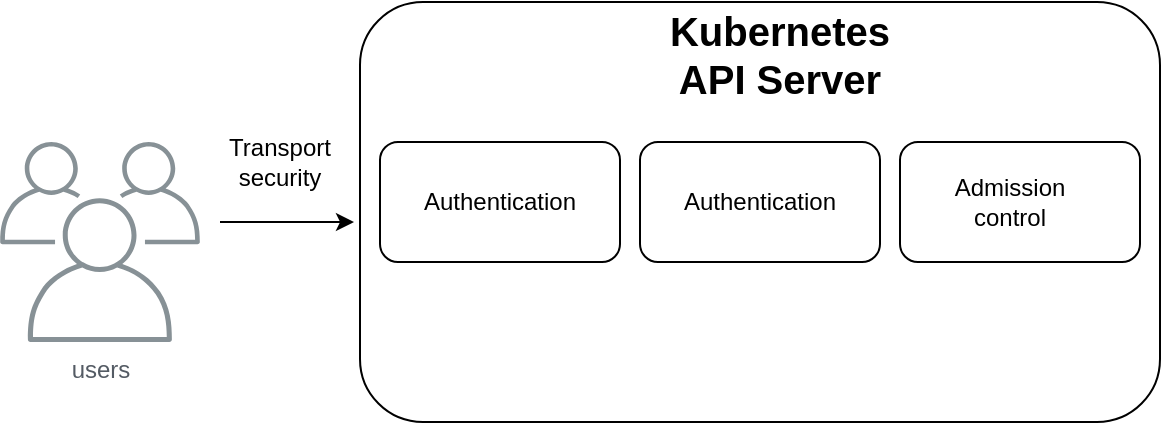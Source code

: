 <mxfile version="13.1.2" type="device"><diagram id="COZGPbvxY089xRIl1NpM" name="Page-1"><mxGraphModel dx="981" dy="479" grid="1" gridSize="10" guides="1" tooltips="1" connect="1" arrows="1" fold="1" page="1" pageScale="1" pageWidth="850" pageHeight="1100" math="0" shadow="0"><root><mxCell id="0"/><mxCell id="1" parent="0"/><mxCell id="z2TlsD9UdZSn6yvmVYmL-17" value="" style="rounded=1;whiteSpace=wrap;html=1;" vertex="1" parent="1"><mxGeometry x="250" y="210" width="400" height="210" as="geometry"/></mxCell><mxCell id="z2TlsD9UdZSn6yvmVYmL-15" value="users" style="outlineConnect=0;gradientColor=none;fontColor=#545B64;strokeColor=none;fillColor=#879196;dashed=0;verticalLabelPosition=bottom;verticalAlign=top;align=center;html=1;fontSize=12;fontStyle=0;aspect=fixed;shape=mxgraph.aws4.illustration_users;pointerEvents=1" vertex="1" parent="1"><mxGeometry x="70" y="280" width="100" height="100" as="geometry"/></mxCell><mxCell id="z2TlsD9UdZSn6yvmVYmL-18" value="&lt;b&gt;&lt;font style=&quot;font-size: 20px&quot;&gt;Kubernetes API Server&lt;/font&gt;&lt;/b&gt;" style="text;html=1;strokeColor=none;fillColor=none;align=center;verticalAlign=middle;whiteSpace=wrap;rounded=0;" vertex="1" parent="1"><mxGeometry x="400" y="220" width="120" height="31" as="geometry"/></mxCell><mxCell id="z2TlsD9UdZSn6yvmVYmL-22" value="" style="group" vertex="1" connectable="0" parent="1"><mxGeometry x="260" y="280" width="120" height="60" as="geometry"/></mxCell><mxCell id="z2TlsD9UdZSn6yvmVYmL-19" value="" style="rounded=1;whiteSpace=wrap;html=1;" vertex="1" parent="z2TlsD9UdZSn6yvmVYmL-22"><mxGeometry width="120" height="60" as="geometry"/></mxCell><mxCell id="z2TlsD9UdZSn6yvmVYmL-20" value="Authentication" style="text;html=1;strokeColor=none;fillColor=none;align=center;verticalAlign=middle;whiteSpace=wrap;rounded=0;" vertex="1" parent="z2TlsD9UdZSn6yvmVYmL-22"><mxGeometry x="40" y="20" width="40" height="20" as="geometry"/></mxCell><mxCell id="z2TlsD9UdZSn6yvmVYmL-23" value="" style="group" vertex="1" connectable="0" parent="1"><mxGeometry x="390" y="280" width="120" height="60" as="geometry"/></mxCell><mxCell id="z2TlsD9UdZSn6yvmVYmL-24" value="" style="rounded=1;whiteSpace=wrap;html=1;" vertex="1" parent="z2TlsD9UdZSn6yvmVYmL-23"><mxGeometry width="120" height="60" as="geometry"/></mxCell><mxCell id="z2TlsD9UdZSn6yvmVYmL-25" value="Authentication" style="text;html=1;strokeColor=none;fillColor=none;align=center;verticalAlign=middle;whiteSpace=wrap;rounded=0;" vertex="1" parent="z2TlsD9UdZSn6yvmVYmL-23"><mxGeometry x="40" y="20" width="40" height="20" as="geometry"/></mxCell><mxCell id="z2TlsD9UdZSn6yvmVYmL-26" value="" style="group" vertex="1" connectable="0" parent="1"><mxGeometry x="520" y="280" width="120" height="60" as="geometry"/></mxCell><mxCell id="z2TlsD9UdZSn6yvmVYmL-27" value="" style="rounded=1;whiteSpace=wrap;html=1;" vertex="1" parent="z2TlsD9UdZSn6yvmVYmL-26"><mxGeometry width="120" height="60" as="geometry"/></mxCell><mxCell id="z2TlsD9UdZSn6yvmVYmL-28" value="Admission control" style="text;html=1;strokeColor=none;fillColor=none;align=center;verticalAlign=middle;whiteSpace=wrap;rounded=0;" vertex="1" parent="z2TlsD9UdZSn6yvmVYmL-26"><mxGeometry x="10" y="20" width="90" height="20" as="geometry"/></mxCell><mxCell id="z2TlsD9UdZSn6yvmVYmL-29" value="" style="endArrow=classic;html=1;" edge="1" parent="1"><mxGeometry width="50" height="50" relative="1" as="geometry"><mxPoint x="180" y="320" as="sourcePoint"/><mxPoint x="247" y="320" as="targetPoint"/></mxGeometry></mxCell><mxCell id="z2TlsD9UdZSn6yvmVYmL-30" value="Transport security" style="text;html=1;strokeColor=none;fillColor=none;align=center;verticalAlign=middle;whiteSpace=wrap;rounded=0;" vertex="1" parent="1"><mxGeometry x="190" y="280" width="40" height="20" as="geometry"/></mxCell></root></mxGraphModel></diagram></mxfile>